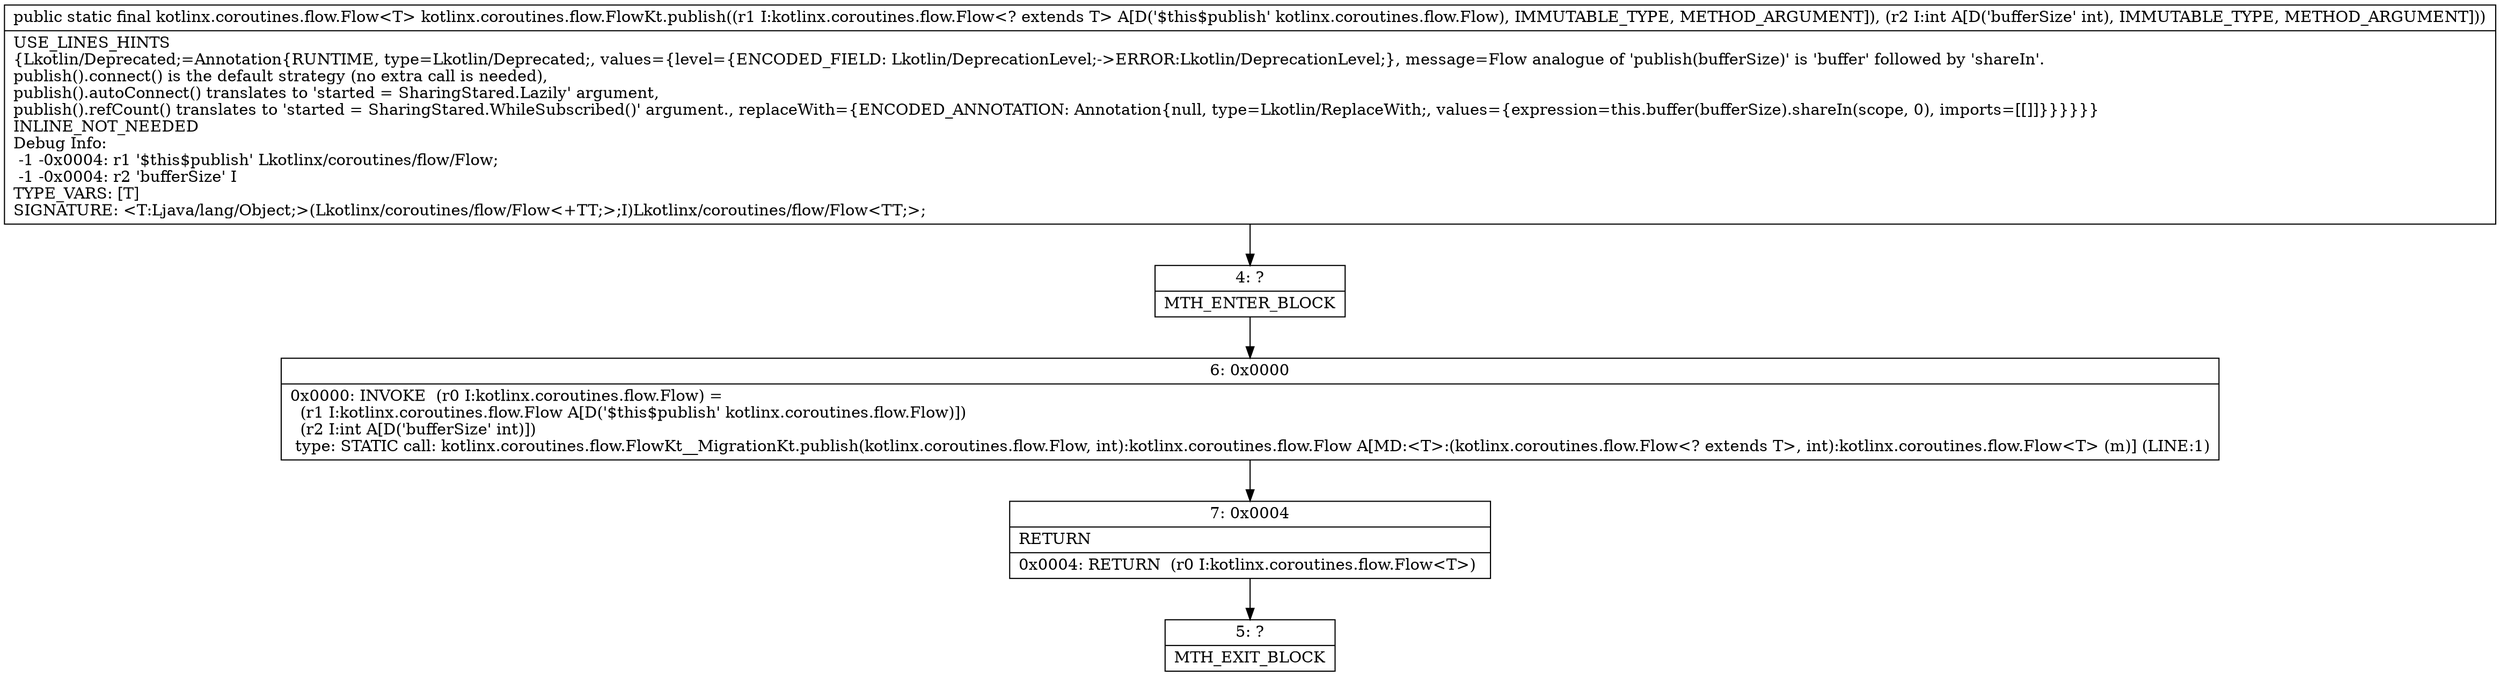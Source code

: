 digraph "CFG forkotlinx.coroutines.flow.FlowKt.publish(Lkotlinx\/coroutines\/flow\/Flow;I)Lkotlinx\/coroutines\/flow\/Flow;" {
Node_4 [shape=record,label="{4\:\ ?|MTH_ENTER_BLOCK\l}"];
Node_6 [shape=record,label="{6\:\ 0x0000|0x0000: INVOKE  (r0 I:kotlinx.coroutines.flow.Flow) = \l  (r1 I:kotlinx.coroutines.flow.Flow A[D('$this$publish' kotlinx.coroutines.flow.Flow)])\l  (r2 I:int A[D('bufferSize' int)])\l type: STATIC call: kotlinx.coroutines.flow.FlowKt__MigrationKt.publish(kotlinx.coroutines.flow.Flow, int):kotlinx.coroutines.flow.Flow A[MD:\<T\>:(kotlinx.coroutines.flow.Flow\<? extends T\>, int):kotlinx.coroutines.flow.Flow\<T\> (m)] (LINE:1)\l}"];
Node_7 [shape=record,label="{7\:\ 0x0004|RETURN\l|0x0004: RETURN  (r0 I:kotlinx.coroutines.flow.Flow\<T\>) \l}"];
Node_5 [shape=record,label="{5\:\ ?|MTH_EXIT_BLOCK\l}"];
MethodNode[shape=record,label="{public static final kotlinx.coroutines.flow.Flow\<T\> kotlinx.coroutines.flow.FlowKt.publish((r1 I:kotlinx.coroutines.flow.Flow\<? extends T\> A[D('$this$publish' kotlinx.coroutines.flow.Flow), IMMUTABLE_TYPE, METHOD_ARGUMENT]), (r2 I:int A[D('bufferSize' int), IMMUTABLE_TYPE, METHOD_ARGUMENT]))  | USE_LINES_HINTS\l\{Lkotlin\/Deprecated;=Annotation\{RUNTIME, type=Lkotlin\/Deprecated;, values=\{level=\{ENCODED_FIELD: Lkotlin\/DeprecationLevel;\-\>ERROR:Lkotlin\/DeprecationLevel;\}, message=Flow analogue of 'publish(bufferSize)' is 'buffer' followed by 'shareIn'. \lpublish().connect() is the default strategy (no extra call is needed), \lpublish().autoConnect() translates to 'started = SharingStared.Lazily' argument, \lpublish().refCount() translates to 'started = SharingStared.WhileSubscribed()' argument., replaceWith=\{ENCODED_ANNOTATION: Annotation\{null, type=Lkotlin\/ReplaceWith;, values=\{expression=this.buffer(bufferSize).shareIn(scope, 0), imports=[[]]\}\}\}\}\}\}\lINLINE_NOT_NEEDED\lDebug Info:\l  \-1 \-0x0004: r1 '$this$publish' Lkotlinx\/coroutines\/flow\/Flow;\l  \-1 \-0x0004: r2 'bufferSize' I\lTYPE_VARS: [T]\lSIGNATURE: \<T:Ljava\/lang\/Object;\>(Lkotlinx\/coroutines\/flow\/Flow\<+TT;\>;I)Lkotlinx\/coroutines\/flow\/Flow\<TT;\>;\l}"];
MethodNode -> Node_4;Node_4 -> Node_6;
Node_6 -> Node_7;
Node_7 -> Node_5;
}

